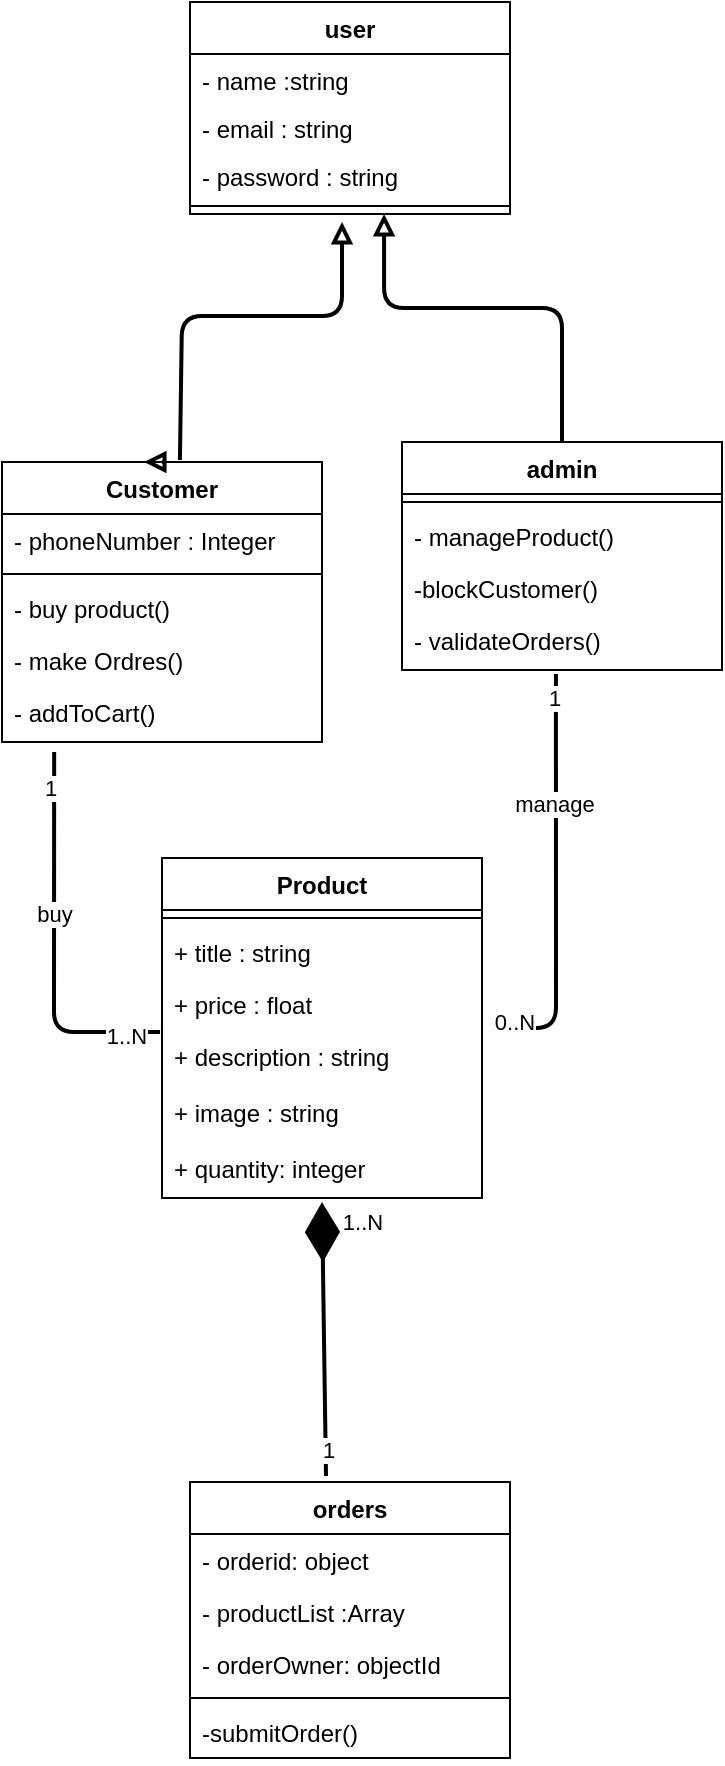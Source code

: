 <mxfile>
    <diagram id="8GrroOFT-FIv1B-f2B1y" name="Page-1">
        <mxGraphModel dx="650" dy="478" grid="1" gridSize="10" guides="1" tooltips="1" connect="1" arrows="1" fold="1" page="1" pageScale="1" pageWidth="827" pageHeight="1169" math="0" shadow="0">
            <root>
                <mxCell id="0"/>
                <mxCell id="1" parent="0"/>
                <mxCell id="2" value="user" style="swimlane;fontStyle=1;align=center;verticalAlign=top;childLayout=stackLayout;horizontal=1;startSize=26;horizontalStack=0;resizeParent=1;resizeParentMax=0;resizeLast=0;collapsible=1;marginBottom=0;" parent="1" vertex="1">
                    <mxGeometry x="254" y="100" width="160" height="106" as="geometry">
                        <mxRectangle x="160" y="110" width="100" height="26" as="alternateBounds"/>
                    </mxGeometry>
                </mxCell>
                <mxCell id="3" value="- name :string" style="text;strokeColor=none;fillColor=none;align=left;verticalAlign=top;spacingLeft=4;spacingRight=4;overflow=hidden;rotatable=0;points=[[0,0.5],[1,0.5]];portConstraint=eastwest;" parent="2" vertex="1">
                    <mxGeometry y="26" width="160" height="24" as="geometry"/>
                </mxCell>
                <mxCell id="7" value="- email : string " style="text;strokeColor=none;fillColor=none;align=left;verticalAlign=top;spacingLeft=4;spacingRight=4;overflow=hidden;rotatable=0;points=[[0,0.5],[1,0.5]];portConstraint=eastwest;" parent="2" vertex="1">
                    <mxGeometry y="50" width="160" height="24" as="geometry"/>
                </mxCell>
                <mxCell id="6" value="- password : string" style="text;strokeColor=none;fillColor=none;align=left;verticalAlign=top;spacingLeft=4;spacingRight=4;overflow=hidden;rotatable=0;points=[[0,0.5],[1,0.5]];portConstraint=eastwest;" parent="2" vertex="1">
                    <mxGeometry y="74" width="160" height="24" as="geometry"/>
                </mxCell>
                <mxCell id="4" value="" style="line;strokeWidth=1;fillColor=none;align=left;verticalAlign=middle;spacingTop=-1;spacingLeft=3;spacingRight=3;rotatable=0;labelPosition=right;points=[];portConstraint=eastwest;" parent="2" vertex="1">
                    <mxGeometry y="98" width="160" height="8" as="geometry"/>
                </mxCell>
                <mxCell id="10" value="Customer" style="swimlane;fontStyle=1;align=center;verticalAlign=top;childLayout=stackLayout;horizontal=1;startSize=26;horizontalStack=0;resizeParent=1;resizeParentMax=0;resizeLast=0;collapsible=1;marginBottom=0;" parent="1" vertex="1">
                    <mxGeometry x="160" y="330" width="160" height="140" as="geometry"/>
                </mxCell>
                <mxCell id="11" value="- phoneNumber : Integer" style="text;strokeColor=none;fillColor=none;align=left;verticalAlign=top;spacingLeft=4;spacingRight=4;overflow=hidden;rotatable=0;points=[[0,0.5],[1,0.5]];portConstraint=eastwest;" parent="10" vertex="1">
                    <mxGeometry y="26" width="160" height="26" as="geometry"/>
                </mxCell>
                <mxCell id="12" value="" style="line;strokeWidth=1;fillColor=none;align=left;verticalAlign=middle;spacingTop=-1;spacingLeft=3;spacingRight=3;rotatable=0;labelPosition=right;points=[];portConstraint=eastwest;" parent="10" vertex="1">
                    <mxGeometry y="52" width="160" height="8" as="geometry"/>
                </mxCell>
                <mxCell id="5" value="- buy product()" style="text;strokeColor=none;fillColor=none;align=left;verticalAlign=top;spacingLeft=4;spacingRight=4;overflow=hidden;rotatable=0;points=[[0,0.5],[1,0.5]];portConstraint=eastwest;" parent="10" vertex="1">
                    <mxGeometry y="60" width="160" height="26" as="geometry"/>
                </mxCell>
                <mxCell id="9" value="- make Ordres()" style="text;strokeColor=none;fillColor=none;align=left;verticalAlign=top;spacingLeft=4;spacingRight=4;overflow=hidden;rotatable=0;points=[[0,0.5],[1,0.5]];portConstraint=eastwest;" parent="10" vertex="1">
                    <mxGeometry y="86" width="160" height="26" as="geometry"/>
                </mxCell>
                <mxCell id="8" value="- addToCart()" style="text;strokeColor=none;fillColor=none;align=left;verticalAlign=top;spacingLeft=4;spacingRight=4;overflow=hidden;rotatable=0;points=[[0,0.5],[1,0.5]];portConstraint=eastwest;" parent="10" vertex="1">
                    <mxGeometry y="112" width="160" height="28" as="geometry"/>
                </mxCell>
                <mxCell id="13" value="" style="endArrow=block;html=1;endFill=0;strokeWidth=2;exitX=0.556;exitY=-0.007;exitDx=0;exitDy=0;exitPerimeter=0;" edge="1" parent="1" source="10">
                    <mxGeometry width="50" height="50" relative="1" as="geometry">
                        <mxPoint x="250" y="310" as="sourcePoint"/>
                        <mxPoint x="330" y="210" as="targetPoint"/>
                        <Array as="points">
                            <mxPoint x="250" y="257"/>
                            <mxPoint x="330" y="257"/>
                        </Array>
                    </mxGeometry>
                </mxCell>
                <mxCell id="15" value="admin" style="swimlane;fontStyle=1;align=center;verticalAlign=top;childLayout=stackLayout;horizontal=1;startSize=26;horizontalStack=0;resizeParent=1;resizeParentMax=0;resizeLast=0;collapsible=1;marginBottom=0;" vertex="1" parent="1">
                    <mxGeometry x="360" y="320" width="160" height="114" as="geometry"/>
                </mxCell>
                <mxCell id="17" value="" style="line;strokeWidth=1;fillColor=none;align=left;verticalAlign=middle;spacingTop=-1;spacingLeft=3;spacingRight=3;rotatable=0;labelPosition=right;points=[];portConstraint=eastwest;" vertex="1" parent="15">
                    <mxGeometry y="26" width="160" height="8" as="geometry"/>
                </mxCell>
                <mxCell id="18" value="- manageProduct()" style="text;strokeColor=none;fillColor=none;align=left;verticalAlign=top;spacingLeft=4;spacingRight=4;overflow=hidden;rotatable=0;points=[[0,0.5],[1,0.5]];portConstraint=eastwest;" vertex="1" parent="15">
                    <mxGeometry y="34" width="160" height="26" as="geometry"/>
                </mxCell>
                <mxCell id="19" value="-blockCustomer()" style="text;strokeColor=none;fillColor=none;align=left;verticalAlign=top;spacingLeft=4;spacingRight=4;overflow=hidden;rotatable=0;points=[[0,0.5],[1,0.5]];portConstraint=eastwest;" vertex="1" parent="15">
                    <mxGeometry y="60" width="160" height="26" as="geometry"/>
                </mxCell>
                <mxCell id="20" value="- validateOrders()" style="text;strokeColor=none;fillColor=none;align=left;verticalAlign=top;spacingLeft=4;spacingRight=4;overflow=hidden;rotatable=0;points=[[0,0.5],[1,0.5]];portConstraint=eastwest;" vertex="1" parent="15">
                    <mxGeometry y="86" width="160" height="28" as="geometry"/>
                </mxCell>
                <mxCell id="21" value="" style="endArrow=block;html=1;exitX=0.5;exitY=0;exitDx=0;exitDy=0;endFill=0;strokeWidth=2;" edge="1" parent="1" source="15">
                    <mxGeometry width="50" height="50" relative="1" as="geometry">
                        <mxPoint x="190" y="313.06" as="sourcePoint"/>
                        <mxPoint x="351.04" y="206" as="targetPoint"/>
                        <Array as="points">
                            <mxPoint x="440" y="253"/>
                            <mxPoint x="351.04" y="253"/>
                        </Array>
                    </mxGeometry>
                </mxCell>
                <mxCell id="DjEaegbtSFw7E5hdSFnb-22" value="Product" style="swimlane;fontStyle=1;align=center;verticalAlign=top;childLayout=stackLayout;horizontal=1;startSize=26;horizontalStack=0;resizeParent=1;resizeParentMax=0;resizeLast=0;collapsible=1;marginBottom=0;" vertex="1" parent="1">
                    <mxGeometry x="240" y="528" width="160" height="170" as="geometry"/>
                </mxCell>
                <mxCell id="DjEaegbtSFw7E5hdSFnb-23" value="" style="line;strokeWidth=1;fillColor=none;align=left;verticalAlign=middle;spacingTop=-1;spacingLeft=3;spacingRight=3;rotatable=0;labelPosition=right;points=[];portConstraint=eastwest;" vertex="1" parent="DjEaegbtSFw7E5hdSFnb-22">
                    <mxGeometry y="26" width="160" height="8" as="geometry"/>
                </mxCell>
                <mxCell id="DjEaegbtSFw7E5hdSFnb-24" value="+ title : string " style="text;strokeColor=none;fillColor=none;align=left;verticalAlign=top;spacingLeft=4;spacingRight=4;overflow=hidden;rotatable=0;points=[[0,0.5],[1,0.5]];portConstraint=eastwest;" vertex="1" parent="DjEaegbtSFw7E5hdSFnb-22">
                    <mxGeometry y="34" width="160" height="26" as="geometry"/>
                </mxCell>
                <mxCell id="DjEaegbtSFw7E5hdSFnb-25" value="+ price : float" style="text;strokeColor=none;fillColor=none;align=left;verticalAlign=top;spacingLeft=4;spacingRight=4;overflow=hidden;rotatable=0;points=[[0,0.5],[1,0.5]];portConstraint=eastwest;" vertex="1" parent="DjEaegbtSFw7E5hdSFnb-22">
                    <mxGeometry y="60" width="160" height="26" as="geometry"/>
                </mxCell>
                <mxCell id="DjEaegbtSFw7E5hdSFnb-26" value="+ description : string " style="text;strokeColor=none;fillColor=none;align=left;verticalAlign=top;spacingLeft=4;spacingRight=4;overflow=hidden;rotatable=0;points=[[0,0.5],[1,0.5]];portConstraint=eastwest;" vertex="1" parent="DjEaegbtSFw7E5hdSFnb-22">
                    <mxGeometry y="86" width="160" height="28" as="geometry"/>
                </mxCell>
                <mxCell id="DjEaegbtSFw7E5hdSFnb-27" value="+ image : string " style="text;strokeColor=none;fillColor=none;align=left;verticalAlign=top;spacingLeft=4;spacingRight=4;overflow=hidden;rotatable=0;points=[[0,0.5],[1,0.5]];portConstraint=eastwest;" vertex="1" parent="DjEaegbtSFw7E5hdSFnb-22">
                    <mxGeometry y="114" width="160" height="28" as="geometry"/>
                </mxCell>
                <mxCell id="DjEaegbtSFw7E5hdSFnb-28" value="+ quantity: integer" style="text;strokeColor=none;fillColor=none;align=left;verticalAlign=top;spacingLeft=4;spacingRight=4;overflow=hidden;rotatable=0;points=[[0,0.5],[1,0.5]];portConstraint=eastwest;" vertex="1" parent="DjEaegbtSFw7E5hdSFnb-22">
                    <mxGeometry y="142" width="160" height="28" as="geometry"/>
                </mxCell>
                <mxCell id="DjEaegbtSFw7E5hdSFnb-29" value="" style="endArrow=none;html=1;strokeWidth=2;entryX=0.481;entryY=1.071;entryDx=0;entryDy=0;entryPerimeter=0;exitX=1.038;exitY=-0.036;exitDx=0;exitDy=0;exitPerimeter=0;" edge="1" parent="1" source="DjEaegbtSFw7E5hdSFnb-26" target="20">
                    <mxGeometry width="50" height="50" relative="1" as="geometry">
                        <mxPoint x="437" y="620" as="sourcePoint"/>
                        <mxPoint x="360" y="470" as="targetPoint"/>
                        <Array as="points">
                            <mxPoint x="437" y="613"/>
                        </Array>
                    </mxGeometry>
                </mxCell>
                <mxCell id="DjEaegbtSFw7E5hdSFnb-30" value="manage" style="edgeLabel;html=1;align=center;verticalAlign=middle;resizable=0;points=[];" vertex="1" connectable="0" parent="DjEaegbtSFw7E5hdSFnb-29">
                    <mxGeometry x="0.379" y="1" relative="1" as="geometry">
                        <mxPoint as="offset"/>
                    </mxGeometry>
                </mxCell>
                <mxCell id="DjEaegbtSFw7E5hdSFnb-31" value="1" style="edgeLabel;html=1;align=center;verticalAlign=middle;resizable=0;points=[];" vertex="1" connectable="0" parent="DjEaegbtSFw7E5hdSFnb-29">
                    <mxGeometry x="0.887" y="1" relative="1" as="geometry">
                        <mxPoint as="offset"/>
                    </mxGeometry>
                </mxCell>
                <mxCell id="DjEaegbtSFw7E5hdSFnb-32" value="0..N" style="edgeLabel;html=1;align=center;verticalAlign=middle;resizable=0;points=[];" vertex="1" connectable="0" parent="DjEaegbtSFw7E5hdSFnb-29">
                    <mxGeometry x="-0.904" y="3" relative="1" as="geometry">
                        <mxPoint as="offset"/>
                    </mxGeometry>
                </mxCell>
                <mxCell id="DjEaegbtSFw7E5hdSFnb-33" style="edgeStyle=none;html=1;exitX=0.5;exitY=0;exitDx=0;exitDy=0;entryX=0.444;entryY=0;entryDx=0;entryDy=0;entryPerimeter=0;endArrow=block;endFill=0;strokeWidth=2;" edge="1" parent="1" source="10" target="10">
                    <mxGeometry relative="1" as="geometry"/>
                </mxCell>
                <mxCell id="DjEaegbtSFw7E5hdSFnb-34" value="" style="endArrow=none;html=1;strokeWidth=2;entryX=0.163;entryY=1.179;entryDx=0;entryDy=0;entryPerimeter=0;exitX=-0.006;exitY=0.036;exitDx=0;exitDy=0;exitPerimeter=0;" edge="1" parent="1" source="DjEaegbtSFw7E5hdSFnb-26" target="8">
                    <mxGeometry width="50" height="50" relative="1" as="geometry">
                        <mxPoint x="170" y="640" as="sourcePoint"/>
                        <mxPoint x="360" y="460" as="targetPoint"/>
                        <Array as="points">
                            <mxPoint x="186" y="615"/>
                        </Array>
                    </mxGeometry>
                </mxCell>
                <mxCell id="DjEaegbtSFw7E5hdSFnb-51" value="1" style="edgeLabel;html=1;align=center;verticalAlign=middle;resizable=0;points=[];" vertex="1" connectable="0" parent="DjEaegbtSFw7E5hdSFnb-34">
                    <mxGeometry x="0.814" y="2" relative="1" as="geometry">
                        <mxPoint as="offset"/>
                    </mxGeometry>
                </mxCell>
                <mxCell id="DjEaegbtSFw7E5hdSFnb-52" value="1..N" style="edgeLabel;html=1;align=center;verticalAlign=middle;resizable=0;points=[];" vertex="1" connectable="0" parent="DjEaegbtSFw7E5hdSFnb-34">
                    <mxGeometry x="-0.823" y="2" relative="1" as="geometry">
                        <mxPoint as="offset"/>
                    </mxGeometry>
                </mxCell>
                <mxCell id="DjEaegbtSFw7E5hdSFnb-53" value="buy" style="edgeLabel;html=1;align=center;verticalAlign=middle;resizable=0;points=[];" vertex="1" connectable="0" parent="DjEaegbtSFw7E5hdSFnb-34">
                    <mxGeometry x="0.161" relative="1" as="geometry">
                        <mxPoint as="offset"/>
                    </mxGeometry>
                </mxCell>
                <mxCell id="DjEaegbtSFw7E5hdSFnb-54" value="" style="endArrow=diamondThin;endFill=1;endSize=24;html=1;strokeWidth=2;startArrow=none;" edge="1" parent="1" source="DjEaegbtSFw7E5hdSFnb-40">
                    <mxGeometry width="160" relative="1" as="geometry">
                        <mxPoint x="130" y="840" as="sourcePoint"/>
                        <mxPoint x="290" y="840" as="targetPoint"/>
                    </mxGeometry>
                </mxCell>
                <mxCell id="DjEaegbtSFw7E5hdSFnb-40" value="orders" style="swimlane;fontStyle=1;align=center;verticalAlign=top;childLayout=stackLayout;horizontal=1;startSize=26;horizontalStack=0;resizeParent=1;resizeParentMax=0;resizeLast=0;collapsible=1;marginBottom=0;" vertex="1" parent="1">
                    <mxGeometry x="254" y="840" width="160" height="138" as="geometry"/>
                </mxCell>
                <mxCell id="DjEaegbtSFw7E5hdSFnb-41" value="- orderid: object" style="text;strokeColor=none;fillColor=none;align=left;verticalAlign=top;spacingLeft=4;spacingRight=4;overflow=hidden;rotatable=0;points=[[0,0.5],[1,0.5]];portConstraint=eastwest;" vertex="1" parent="DjEaegbtSFw7E5hdSFnb-40">
                    <mxGeometry y="26" width="160" height="26" as="geometry"/>
                </mxCell>
                <mxCell id="DjEaegbtSFw7E5hdSFnb-46" value="- productList :Array" style="text;strokeColor=none;fillColor=none;align=left;verticalAlign=top;spacingLeft=4;spacingRight=4;overflow=hidden;rotatable=0;points=[[0,0.5],[1,0.5]];portConstraint=eastwest;" vertex="1" parent="DjEaegbtSFw7E5hdSFnb-40">
                    <mxGeometry y="52" width="160" height="26" as="geometry"/>
                </mxCell>
                <mxCell id="DjEaegbtSFw7E5hdSFnb-47" value="- orderOwner: objectId" style="text;strokeColor=none;fillColor=none;align=left;verticalAlign=top;spacingLeft=4;spacingRight=4;overflow=hidden;rotatable=0;points=[[0,0.5],[1,0.5]];portConstraint=eastwest;" vertex="1" parent="DjEaegbtSFw7E5hdSFnb-40">
                    <mxGeometry y="78" width="160" height="26" as="geometry"/>
                </mxCell>
                <mxCell id="DjEaegbtSFw7E5hdSFnb-42" value="" style="line;strokeWidth=1;fillColor=none;align=left;verticalAlign=middle;spacingTop=-1;spacingLeft=3;spacingRight=3;rotatable=0;labelPosition=right;points=[];portConstraint=eastwest;" vertex="1" parent="DjEaegbtSFw7E5hdSFnb-40">
                    <mxGeometry y="104" width="160" height="8" as="geometry"/>
                </mxCell>
                <mxCell id="DjEaegbtSFw7E5hdSFnb-43" value="-submitOrder()" style="text;strokeColor=none;fillColor=none;align=left;verticalAlign=top;spacingLeft=4;spacingRight=4;overflow=hidden;rotatable=0;points=[[0,0.5],[1,0.5]];portConstraint=eastwest;" vertex="1" parent="DjEaegbtSFw7E5hdSFnb-40">
                    <mxGeometry y="112" width="160" height="26" as="geometry"/>
                </mxCell>
                <mxCell id="DjEaegbtSFw7E5hdSFnb-56" value="" style="endArrow=diamondThin;endFill=1;endSize=24;html=1;strokeWidth=2;exitX=0.425;exitY=-0.022;exitDx=0;exitDy=0;exitPerimeter=0;" edge="1" parent="1" source="DjEaegbtSFw7E5hdSFnb-40">
                    <mxGeometry width="160" relative="1" as="geometry">
                        <mxPoint x="130" y="840" as="sourcePoint"/>
                        <mxPoint x="320" y="700" as="targetPoint"/>
                    </mxGeometry>
                </mxCell>
                <mxCell id="DjEaegbtSFw7E5hdSFnb-57" value="1" style="edgeLabel;html=1;align=center;verticalAlign=middle;resizable=0;points=[];" vertex="1" connectable="0" parent="DjEaegbtSFw7E5hdSFnb-56">
                    <mxGeometry x="-0.811" y="-1" relative="1" as="geometry">
                        <mxPoint as="offset"/>
                    </mxGeometry>
                </mxCell>
                <mxCell id="DjEaegbtSFw7E5hdSFnb-58" value="1..N" style="edgeLabel;html=1;align=center;verticalAlign=middle;resizable=0;points=[];" vertex="1" connectable="0" parent="DjEaegbtSFw7E5hdSFnb-56">
                    <mxGeometry x="0.795" y="-1" relative="1" as="geometry">
                        <mxPoint x="19" y="-4" as="offset"/>
                    </mxGeometry>
                </mxCell>
            </root>
        </mxGraphModel>
    </diagram>
    <diagram id="PhL3KpKg_fE_wih6XuLS" name="Page-2">
        <mxGraphModel dx="650" dy="478" grid="1" gridSize="10" guides="1" tooltips="1" connect="1" arrows="1" fold="1" page="1" pageScale="1" pageWidth="827" pageHeight="1169" math="0" shadow="0">
            <root>
                <mxCell id="cfIzxNBTOO8p9V3pzueE-0"/>
                <mxCell id="cfIzxNBTOO8p9V3pzueE-1" parent="cfIzxNBTOO8p9V3pzueE-0"/>
            </root>
        </mxGraphModel>
    </diagram>
</mxfile>